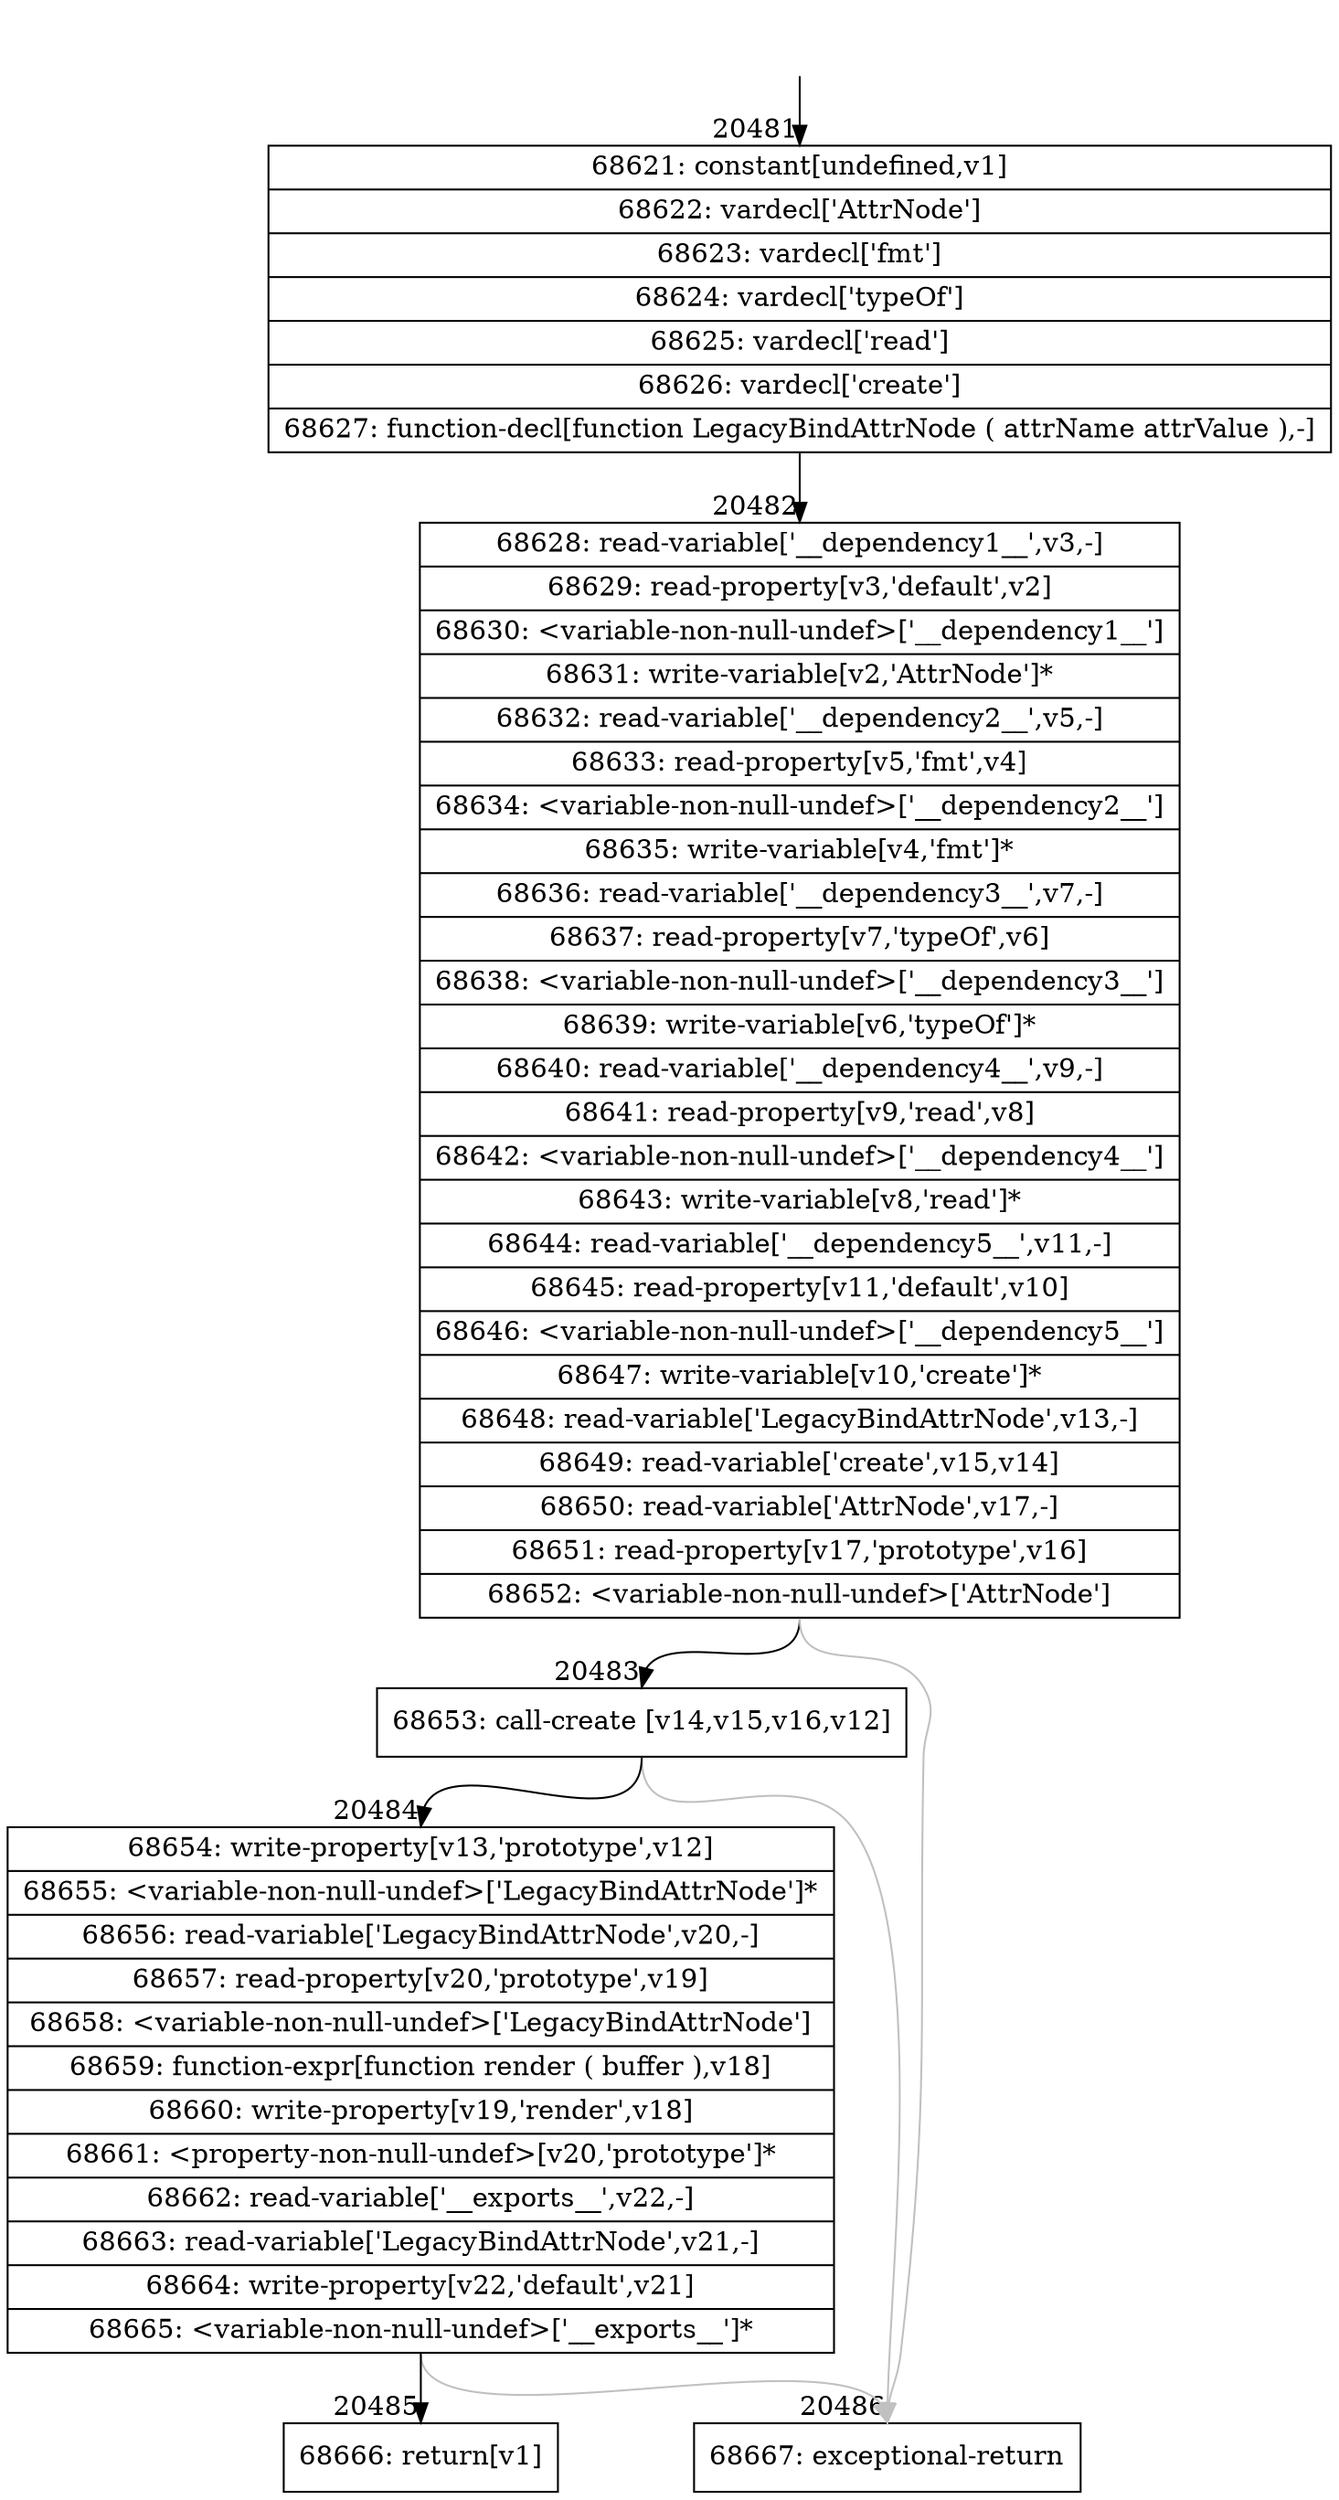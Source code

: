 digraph {
rankdir="TD"
BB_entry1788[shape=none,label=""];
BB_entry1788 -> BB20481 [tailport=s, headport=n, headlabel="    20481"]
BB20481 [shape=record label="{68621: constant[undefined,v1]|68622: vardecl['AttrNode']|68623: vardecl['fmt']|68624: vardecl['typeOf']|68625: vardecl['read']|68626: vardecl['create']|68627: function-decl[function LegacyBindAttrNode ( attrName attrValue ),-]}" ] 
BB20481 -> BB20482 [tailport=s, headport=n, headlabel="      20482"]
BB20482 [shape=record label="{68628: read-variable['__dependency1__',v3,-]|68629: read-property[v3,'default',v2]|68630: \<variable-non-null-undef\>['__dependency1__']|68631: write-variable[v2,'AttrNode']*|68632: read-variable['__dependency2__',v5,-]|68633: read-property[v5,'fmt',v4]|68634: \<variable-non-null-undef\>['__dependency2__']|68635: write-variable[v4,'fmt']*|68636: read-variable['__dependency3__',v7,-]|68637: read-property[v7,'typeOf',v6]|68638: \<variable-non-null-undef\>['__dependency3__']|68639: write-variable[v6,'typeOf']*|68640: read-variable['__dependency4__',v9,-]|68641: read-property[v9,'read',v8]|68642: \<variable-non-null-undef\>['__dependency4__']|68643: write-variable[v8,'read']*|68644: read-variable['__dependency5__',v11,-]|68645: read-property[v11,'default',v10]|68646: \<variable-non-null-undef\>['__dependency5__']|68647: write-variable[v10,'create']*|68648: read-variable['LegacyBindAttrNode',v13,-]|68649: read-variable['create',v15,v14]|68650: read-variable['AttrNode',v17,-]|68651: read-property[v17,'prototype',v16]|68652: \<variable-non-null-undef\>['AttrNode']}" ] 
BB20482 -> BB20483 [tailport=s, headport=n, headlabel="      20483"]
BB20482 -> BB20486 [tailport=s, headport=n, color=gray, headlabel="      20486"]
BB20483 [shape=record label="{68653: call-create [v14,v15,v16,v12]}" ] 
BB20483 -> BB20484 [tailport=s, headport=n, headlabel="      20484"]
BB20483 -> BB20486 [tailport=s, headport=n, color=gray]
BB20484 [shape=record label="{68654: write-property[v13,'prototype',v12]|68655: \<variable-non-null-undef\>['LegacyBindAttrNode']*|68656: read-variable['LegacyBindAttrNode',v20,-]|68657: read-property[v20,'prototype',v19]|68658: \<variable-non-null-undef\>['LegacyBindAttrNode']|68659: function-expr[function render ( buffer ),v18]|68660: write-property[v19,'render',v18]|68661: \<property-non-null-undef\>[v20,'prototype']*|68662: read-variable['__exports__',v22,-]|68663: read-variable['LegacyBindAttrNode',v21,-]|68664: write-property[v22,'default',v21]|68665: \<variable-non-null-undef\>['__exports__']*}" ] 
BB20484 -> BB20485 [tailport=s, headport=n, headlabel="      20485"]
BB20484 -> BB20486 [tailport=s, headport=n, color=gray]
BB20485 [shape=record label="{68666: return[v1]}" ] 
BB20486 [shape=record label="{68667: exceptional-return}" ] 
//#$~ 38443
}
